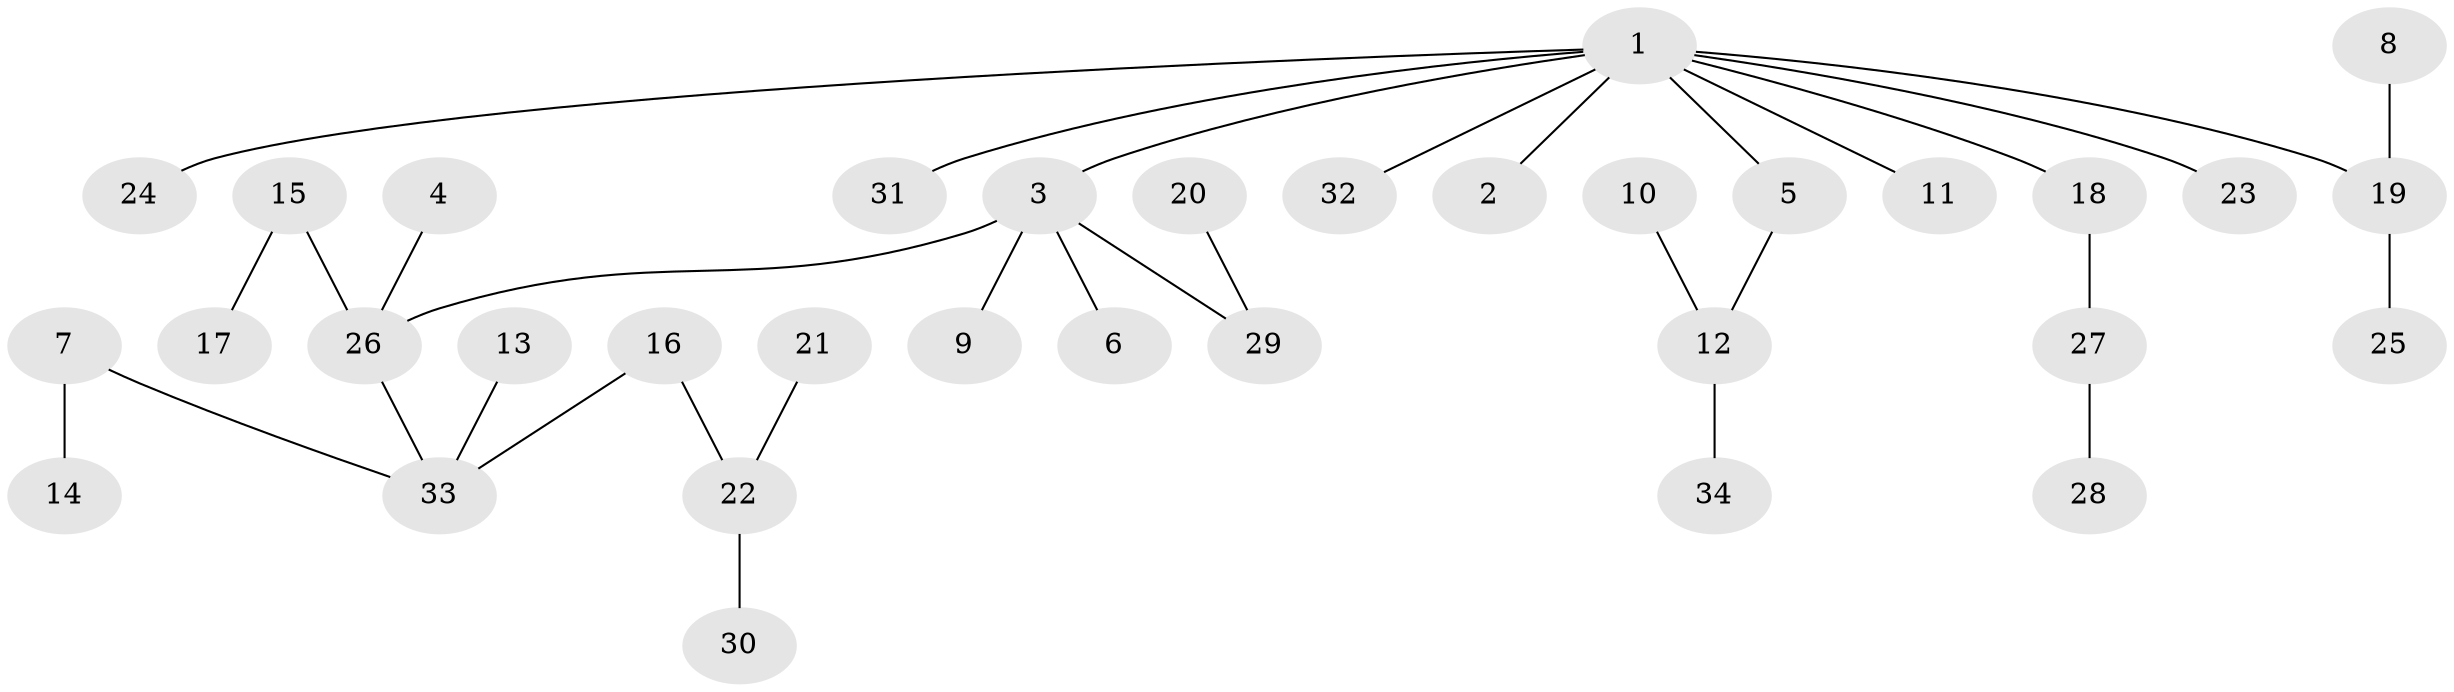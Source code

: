 // original degree distribution, {7: 0.014705882352941176, 5: 0.058823529411764705, 2: 0.23529411764705882, 4: 0.058823529411764705, 1: 0.5147058823529411, 3: 0.11764705882352941}
// Generated by graph-tools (version 1.1) at 2025/26/03/09/25 03:26:31]
// undirected, 34 vertices, 33 edges
graph export_dot {
graph [start="1"]
  node [color=gray90,style=filled];
  1;
  2;
  3;
  4;
  5;
  6;
  7;
  8;
  9;
  10;
  11;
  12;
  13;
  14;
  15;
  16;
  17;
  18;
  19;
  20;
  21;
  22;
  23;
  24;
  25;
  26;
  27;
  28;
  29;
  30;
  31;
  32;
  33;
  34;
  1 -- 2 [weight=1.0];
  1 -- 3 [weight=1.0];
  1 -- 5 [weight=1.0];
  1 -- 11 [weight=1.0];
  1 -- 18 [weight=1.0];
  1 -- 19 [weight=1.0];
  1 -- 23 [weight=1.0];
  1 -- 24 [weight=1.0];
  1 -- 31 [weight=1.0];
  1 -- 32 [weight=1.0];
  3 -- 6 [weight=1.0];
  3 -- 9 [weight=1.0];
  3 -- 26 [weight=1.0];
  3 -- 29 [weight=1.0];
  4 -- 26 [weight=1.0];
  5 -- 12 [weight=1.0];
  7 -- 14 [weight=1.0];
  7 -- 33 [weight=1.0];
  8 -- 19 [weight=1.0];
  10 -- 12 [weight=1.0];
  12 -- 34 [weight=1.0];
  13 -- 33 [weight=1.0];
  15 -- 17 [weight=1.0];
  15 -- 26 [weight=1.0];
  16 -- 22 [weight=1.0];
  16 -- 33 [weight=1.0];
  18 -- 27 [weight=1.0];
  19 -- 25 [weight=1.0];
  20 -- 29 [weight=1.0];
  21 -- 22 [weight=1.0];
  22 -- 30 [weight=1.0];
  26 -- 33 [weight=1.0];
  27 -- 28 [weight=1.0];
}
